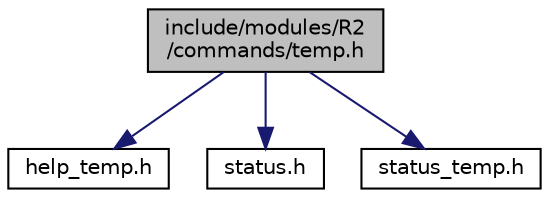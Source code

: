 digraph "include/modules/R2/commands/temp.h"
{
  edge [fontname="Helvetica",fontsize="10",labelfontname="Helvetica",labelfontsize="10"];
  node [fontname="Helvetica",fontsize="10",shape=record];
  Node1 [label="include/modules/R2\l/commands/temp.h",height=0.2,width=0.4,color="black", fillcolor="grey75", style="filled", fontcolor="black"];
  Node1 -> Node2 [color="midnightblue",fontsize="10",style="solid",fontname="Helvetica"];
  Node2 [label="help_temp.h",height=0.2,width=0.4,color="black", fillcolor="white", style="filled",URL="$help__temp_8h.html"];
  Node1 -> Node3 [color="midnightblue",fontsize="10",style="solid",fontname="Helvetica"];
  Node3 [label="status.h",height=0.2,width=0.4,color="black", fillcolor="white", style="filled",URL="$status_8h.html"];
  Node1 -> Node4 [color="midnightblue",fontsize="10",style="solid",fontname="Helvetica"];
  Node4 [label="status_temp.h",height=0.2,width=0.4,color="black", fillcolor="white", style="filled",URL="$status__temp_8h.html"];
}
